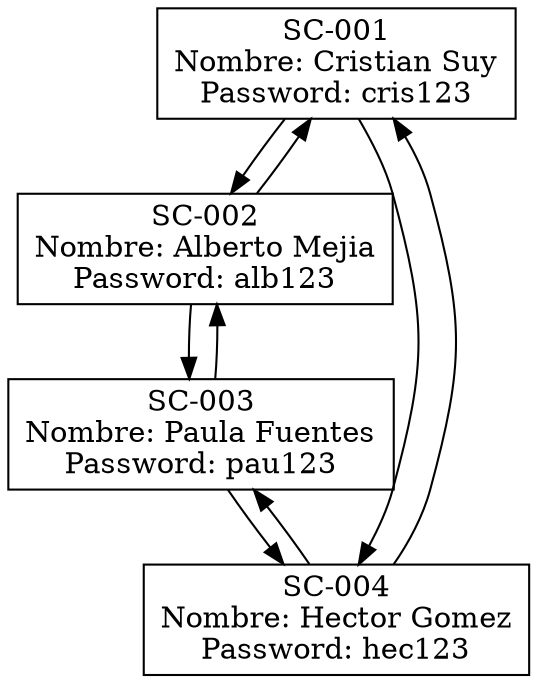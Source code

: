 digraph listaCircularGraph { 
 node[shape=box]; 
nodoLista0[label="SC-001\nNombre: Cristian Suy\nPassword: cris123"]; 
nodoLista1[label="SC-002\nNombre: Alberto Mejia\nPassword: alb123"]; 
nodoLista2[label="SC-003\nNombre: Paula Fuentes\nPassword: pau123"]; 
nodoLista3[label="SC-004\nNombre: Hector Gomez\nPassword: hec123"]; 

nodoLista0 -> nodoLista1;
nodoLista1 -> nodoLista0;
nodoLista1 -> nodoLista2;
nodoLista2 -> nodoLista1;
nodoLista2 -> nodoLista3;
nodoLista3 -> nodoLista2;
nodoLista3 -> nodoLista0;
nodoLista0 -> nodoLista3;
} 
